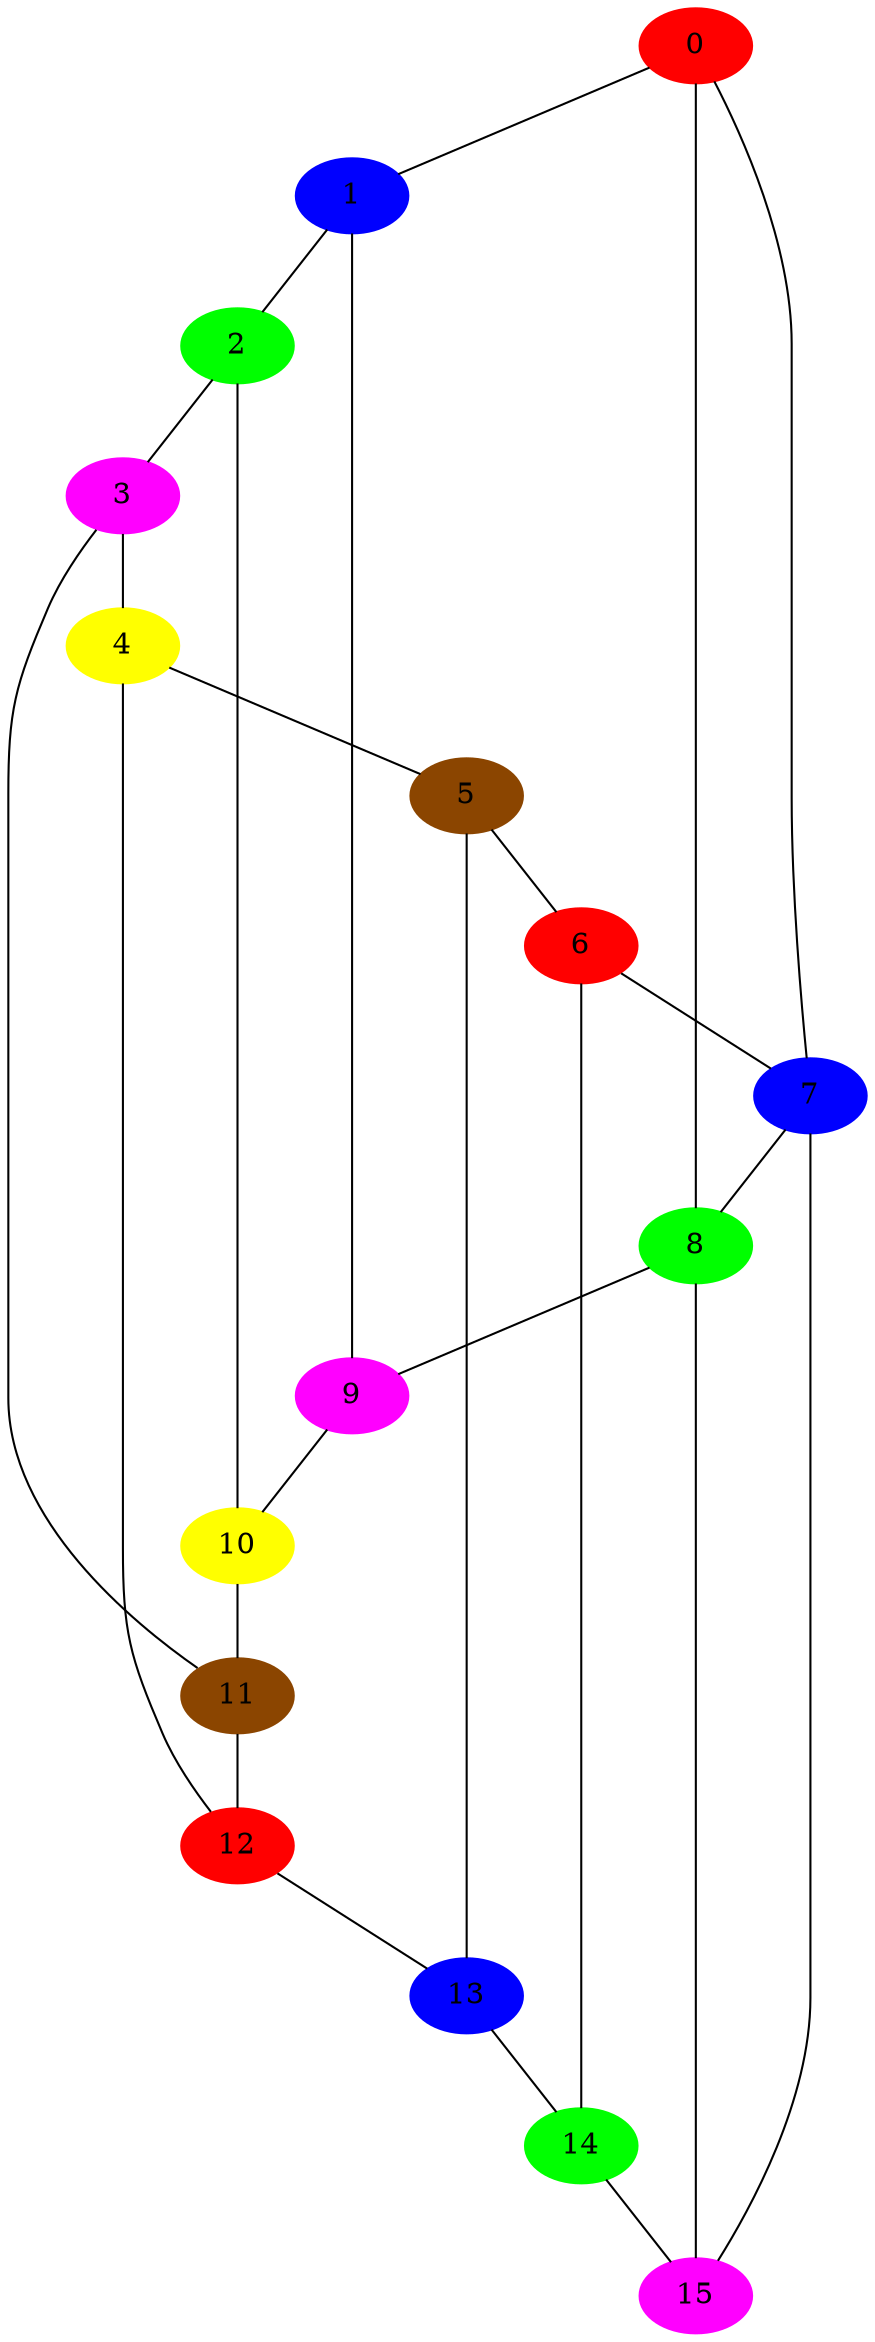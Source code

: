 graph planar1 {
      0 -- 1 ;
      0 -- 7 ;
      0 -- 8 ;
      1 -- 2 ;
      1 -- 9 ;
      2 -- 3 ;
      2 -- 10 ;
      3 -- 4 ;
      3 -- 11 ;
      4 -- 5 ;
      4 -- 12 ;
      5 -- 6 ;
      5 -- 13 ;
      6 -- 7 ;
      6 -- 14 ;
      7 -- 8 ;
      7 -- 15 ;
      8 -- 9 ;
      8 -- 15 ;
      9 -- 10 ;
      10 -- 11 ;
      11 -- 12 ;
      12 -- 13 ;
      13 -- 14 ;
      14 -- 15 ;
      15 ;
      0 [color=red, style=filled];
      1 [color=blue, style=filled];
      2 [color=green, style=filled];
      3 [color=magenta, style=filled];
      4 [color=yellow, style=filled];
      5 [color=darkorange4, style=filled];
      6 [color=red, style=filled];
      7 [color=blue, style=filled];
      8 [color=green, style=filled];
      9 [color=magenta, style=filled];
      10 [color=yellow, style=filled];
      11 [color=darkorange4, style=filled];
      12 [color=red, style=filled];
      13 [color=blue, style=filled];
      14 [color=green, style=filled];
      15 [color=magenta, style=filled]
}